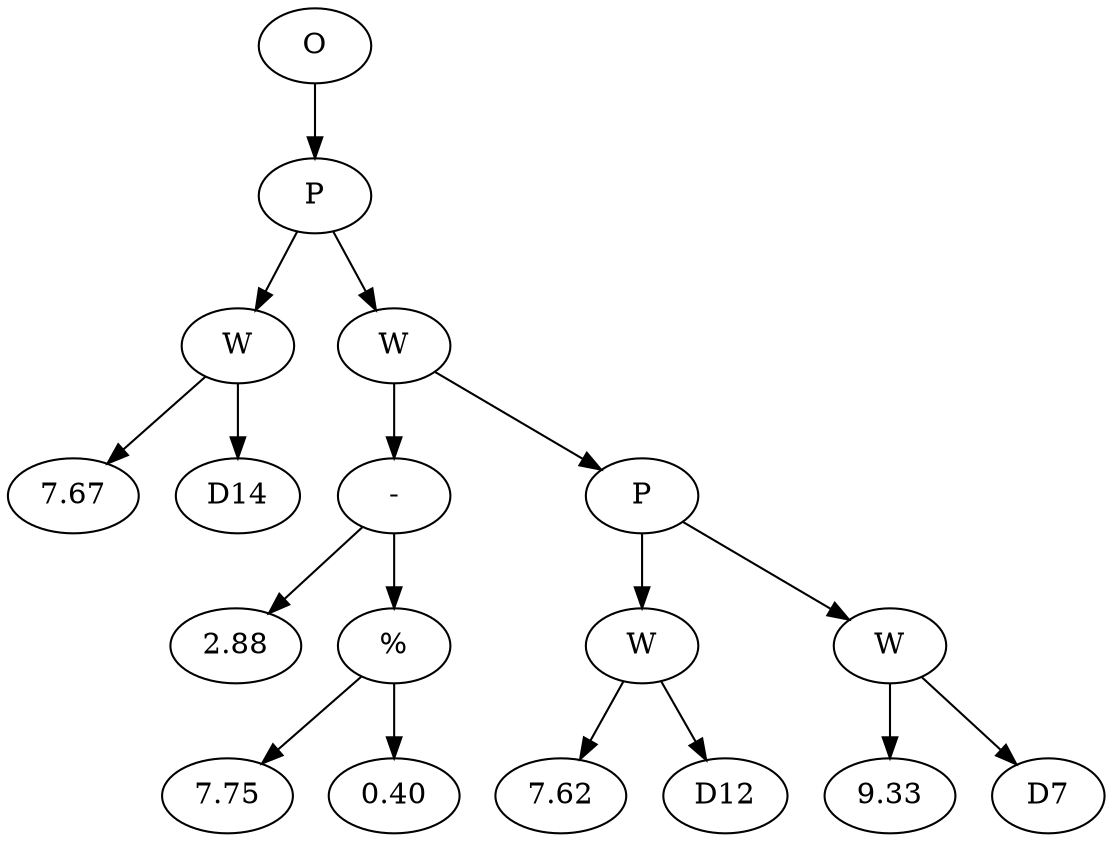 // Tree
digraph {
	1237377 [label=O]
	1237378 [label=P]
	1237377 -> 1237378
	1237379 [label=W]
	1237378 -> 1237379
	1237380 [label=7.67]
	1237379 -> 1237380
	1237381 [label=D14]
	1237379 -> 1237381
	1237382 [label=W]
	1237378 -> 1237382
	1237383 [label="-"]
	1237382 -> 1237383
	1237384 [label=2.88]
	1237383 -> 1237384
	1237385 [label="%"]
	1237383 -> 1237385
	1237386 [label=7.75]
	1237385 -> 1237386
	1237387 [label=0.40]
	1237385 -> 1237387
	1237388 [label=P]
	1237382 -> 1237388
	1237389 [label=W]
	1237388 -> 1237389
	1237390 [label=7.62]
	1237389 -> 1237390
	1237391 [label=D12]
	1237389 -> 1237391
	1237392 [label=W]
	1237388 -> 1237392
	1237393 [label=9.33]
	1237392 -> 1237393
	1237394 [label=D7]
	1237392 -> 1237394
}
